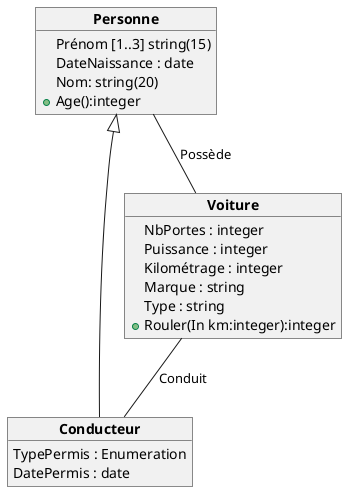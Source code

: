 @startuml
'https://plantuml.com/object-diagram

object "**Personne**" as Personne{
    Prénom [1..3] string(15)
    DateNaissance : date
    Nom: string(20)
    +Age():integer
}

object "**Conducteur**" as Conducteur{
    TypePermis : Enumeration
    DatePermis : date
}

object "**Voiture**" as Voiture{
    NbPortes : integer
    Puissance : integer
    Kilométrage : integer
    Marque : string
    Type : string
    +Rouler(In km:integer):integer
}

Personne <|-- Conducteur

Personne -- Voiture : "Possède"
Voiture -- Conducteur : "Conduit"
@enduml
